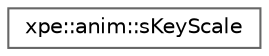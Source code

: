 digraph "Graphical Class Hierarchy"
{
 // LATEX_PDF_SIZE
  bgcolor="transparent";
  edge [fontname=Helvetica,fontsize=10,labelfontname=Helvetica,labelfontsize=10];
  node [fontname=Helvetica,fontsize=10,shape=box,height=0.2,width=0.4];
  rankdir="LR";
  Node0 [id="Node000000",label="xpe::anim::sKeyScale",height=0.2,width=0.4,color="grey40", fillcolor="white", style="filled",URL="$structxpe_1_1anim_1_1s_key_scale.html",tooltip=" "];
}
